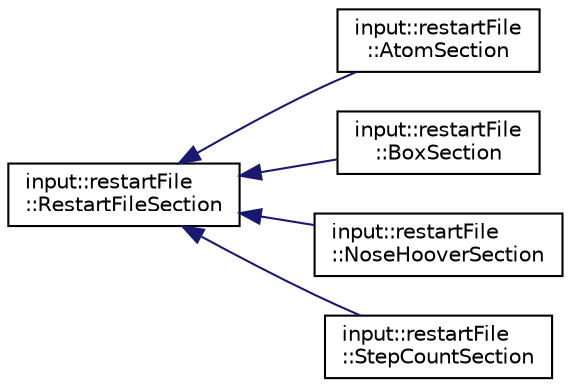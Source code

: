 digraph "Graphical Class Hierarchy"
{
 // LATEX_PDF_SIZE
  edge [fontname="Helvetica",fontsize="10",labelfontname="Helvetica",labelfontsize="10"];
  node [fontname="Helvetica",fontsize="10",shape=record];
  rankdir="LR";
  Node0 [label="input::restartFile\l::RestartFileSection",height=0.2,width=0.4,color="black", fillcolor="white", style="filled",URL="$classinput_1_1restartFile_1_1RestartFileSection.html",tooltip="Base class for all sections of a .rst file."];
  Node0 -> Node1 [dir="back",color="midnightblue",fontsize="10",style="solid",fontname="Helvetica"];
  Node1 [label="input::restartFile\l::AtomSection",height=0.2,width=0.4,color="black", fillcolor="white", style="filled",URL="$classinput_1_1restartFile_1_1AtomSection.html",tooltip="Reads the atom section of a .rst file."];
  Node0 -> Node2 [dir="back",color="midnightblue",fontsize="10",style="solid",fontname="Helvetica"];
  Node2 [label="input::restartFile\l::BoxSection",height=0.2,width=0.4,color="black", fillcolor="white", style="filled",URL="$classinput_1_1restartFile_1_1BoxSection.html",tooltip="Reads the box section of a .rst file."];
  Node0 -> Node3 [dir="back",color="midnightblue",fontsize="10",style="solid",fontname="Helvetica"];
  Node3 [label="input::restartFile\l::NoseHooverSection",height=0.2,width=0.4,color="black", fillcolor="white", style="filled",URL="$classinput_1_1restartFile_1_1NoseHooverSection.html",tooltip="Reads the Nose-Hoover section of a .rst file TODO: This section is not yet implemented."];
  Node0 -> Node4 [dir="back",color="midnightblue",fontsize="10",style="solid",fontname="Helvetica"];
  Node4 [label="input::restartFile\l::StepCountSection",height=0.2,width=0.4,color="black", fillcolor="white", style="filled",URL="$classinput_1_1restartFile_1_1StepCountSection.html",tooltip="Reads the step count section of a .rst file."];
}

